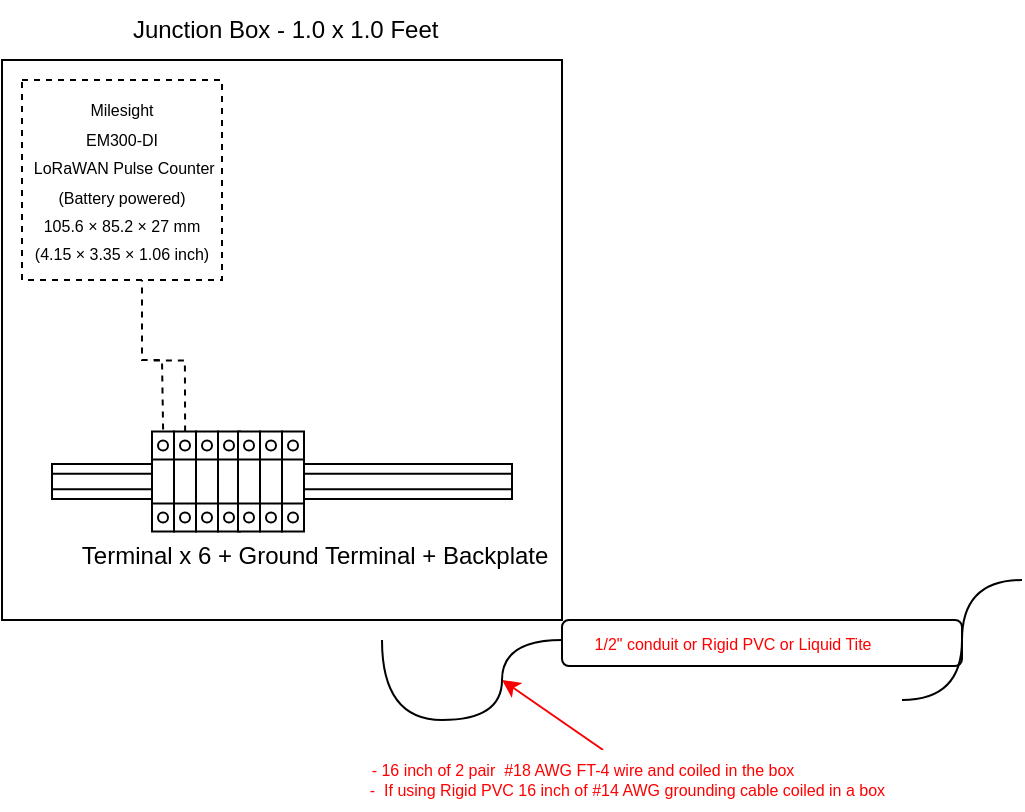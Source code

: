 <mxfile version="23.0.2" type="github">
  <diagram name="Page-1" id="RKuhGRr5_K3Bsfk2XeNm">
    <mxGraphModel dx="794" dy="420" grid="1" gridSize="10" guides="1" tooltips="1" connect="1" arrows="1" fold="1" page="1" pageScale="1" pageWidth="850" pageHeight="1100" math="0" shadow="0">
      <root>
        <mxCell id="0" />
        <mxCell id="1" parent="0" />
        <mxCell id="nnjUiA6OTAYcYXJHSo-D-1" value="&lt;br&gt;&lt;br&gt;&lt;br&gt;&lt;br&gt;&lt;br&gt;&lt;br&gt;&lt;br&gt;&lt;br&gt;&lt;br&gt;&lt;br&gt;&lt;br&gt;&lt;br&gt;&lt;br&gt;&lt;br&gt;&lt;br&gt;&amp;nbsp; &amp;nbsp; &amp;nbsp; &amp;nbsp; &amp;nbsp; Terminal x 6 + Ground Terminal + Backplate" style="whiteSpace=wrap;html=1;aspect=fixed;" parent="1" vertex="1">
          <mxGeometry x="160" y="200" width="280" height="280" as="geometry" />
        </mxCell>
        <mxCell id="nnjUiA6OTAYcYXJHSo-D-5" value="" style="verticalLabelPosition=bottom;dashed=0;shadow=0;html=1;align=center;verticalAlign=top;shape=mxgraph.cabinets.din_rail;" parent="1" vertex="1">
          <mxGeometry x="185" y="402" width="230" height="17.5" as="geometry" />
        </mxCell>
        <mxCell id="nnjUiA6OTAYcYXJHSo-D-6" value="&lt;font style=&quot;font-size: 8px;&quot;&gt;Milesight &lt;br&gt;EM300-DI&lt;br&gt;&amp;nbsp;LoRaWAN Pulse Counter (Battery powered)&lt;br&gt;105.6 × 85.2 × 27 mm (4.15 × 3.35 × 1.06 inch)&lt;br&gt;&lt;/font&gt;" style="whiteSpace=wrap;html=1;aspect=fixed;dashed=1;align=center;" parent="1" vertex="1">
          <mxGeometry x="170" y="210" width="100" height="100" as="geometry" />
        </mxCell>
        <mxCell id="nnjUiA6OTAYcYXJHSo-D-7" value="" style="endArrow=none;html=1;rounded=0;exitX=0.505;exitY=-0.019;exitDx=0;exitDy=0;exitPerimeter=0;dashed=1;" parent="1" source="wXgiGkqOGTFS19LJ2bEK-4" edge="1">
          <mxGeometry width="50" height="50" relative="1" as="geometry">
            <mxPoint x="240.38" y="388.25" as="sourcePoint" />
            <mxPoint x="230" y="310" as="targetPoint" />
            <Array as="points">
              <mxPoint x="240" y="350" />
              <mxPoint x="230" y="350" />
            </Array>
          </mxGeometry>
        </mxCell>
        <mxCell id="nnjUiA6OTAYcYXJHSo-D-9" value="" style="endArrow=none;html=1;rounded=0;dashed=1;exitX=0.646;exitY=-0.01;exitDx=0;exitDy=0;exitPerimeter=0;" parent="1" edge="1">
          <mxGeometry width="50" height="50" relative="1" as="geometry">
            <mxPoint x="251.556" y="385.75" as="sourcePoint" />
            <mxPoint x="233.45" y="350.25" as="targetPoint" />
            <Array as="points">
              <mxPoint x="251.45" y="350.25" />
            </Array>
          </mxGeometry>
        </mxCell>
        <mxCell id="nnjUiA6OTAYcYXJHSo-D-16" value="Junction Box - 1.0 x 1.0 Feet&amp;nbsp;" style="text;html=1;align=center;verticalAlign=middle;resizable=0;points=[];autosize=1;strokeColor=none;fillColor=none;rotation=0;" parent="1" vertex="1">
          <mxGeometry x="213" y="170" width="180" height="30" as="geometry" />
        </mxCell>
        <mxCell id="nnjUiA6OTAYcYXJHSo-D-25" value="" style="endArrow=classic;html=1;rounded=0;fontColor=#FB0909;strokeColor=#f90101;exitX=0.532;exitY=0;exitDx=0;exitDy=0;exitPerimeter=0;" parent="1" edge="1" source="wXgiGkqOGTFS19LJ2bEK-16">
          <mxGeometry width="50" height="50" relative="1" as="geometry">
            <mxPoint x="440" y="524" as="sourcePoint" />
            <mxPoint x="410" y="510" as="targetPoint" />
          </mxGeometry>
        </mxCell>
        <mxCell id="wXgiGkqOGTFS19LJ2bEK-4" value="" style="verticalLabelPosition=bottom;dashed=0;shadow=0;html=1;align=center;verticalAlign=top;shape=mxgraph.cabinets.terminal_40mm2;" vertex="1" parent="1">
          <mxGeometry x="235" y="385.75" width="11" height="50" as="geometry" />
        </mxCell>
        <mxCell id="wXgiGkqOGTFS19LJ2bEK-5" value="" style="verticalLabelPosition=bottom;dashed=0;shadow=0;html=1;align=center;verticalAlign=top;shape=mxgraph.cabinets.terminal_40mm2;" vertex="1" parent="1">
          <mxGeometry x="246" y="385.75" width="11" height="50" as="geometry" />
        </mxCell>
        <mxCell id="wXgiGkqOGTFS19LJ2bEK-6" value="" style="verticalLabelPosition=bottom;dashed=0;shadow=0;html=1;align=center;verticalAlign=top;shape=mxgraph.cabinets.terminal_40mm2;" vertex="1" parent="1">
          <mxGeometry x="257" y="385.75" width="11" height="50" as="geometry" />
        </mxCell>
        <mxCell id="wXgiGkqOGTFS19LJ2bEK-7" value="" style="verticalLabelPosition=bottom;dashed=0;shadow=0;html=1;align=center;verticalAlign=top;shape=mxgraph.cabinets.terminal_40mm2;" vertex="1" parent="1">
          <mxGeometry x="268" y="385.75" width="11" height="50" as="geometry" />
        </mxCell>
        <mxCell id="wXgiGkqOGTFS19LJ2bEK-8" value="" style="verticalLabelPosition=bottom;dashed=0;shadow=0;html=1;align=center;verticalAlign=top;shape=mxgraph.cabinets.terminal_40mm2;" vertex="1" parent="1">
          <mxGeometry x="278" y="385.75" width="11" height="50" as="geometry" />
        </mxCell>
        <mxCell id="wXgiGkqOGTFS19LJ2bEK-9" value="" style="verticalLabelPosition=bottom;dashed=0;shadow=0;html=1;align=center;verticalAlign=top;shape=mxgraph.cabinets.terminal_40mm2;" vertex="1" parent="1">
          <mxGeometry x="289" y="385.75" width="11" height="50" as="geometry" />
        </mxCell>
        <mxCell id="wXgiGkqOGTFS19LJ2bEK-11" value="" style="verticalLabelPosition=bottom;dashed=0;shadow=0;html=1;align=center;verticalAlign=top;shape=mxgraph.cabinets.terminal_40mm2;labelBackgroundColor=#80F20C;" vertex="1" parent="1">
          <mxGeometry x="300" y="385.75" width="11" height="50" as="geometry" />
        </mxCell>
        <mxCell id="wXgiGkqOGTFS19LJ2bEK-12" value="" style="rounded=1;whiteSpace=wrap;html=1;" vertex="1" parent="1">
          <mxGeometry x="440" y="480" width="200" height="23" as="geometry" />
        </mxCell>
        <mxCell id="wXgiGkqOGTFS19LJ2bEK-13" value="" style="endArrow=none;html=1;rounded=0;edgeStyle=orthogonalEdgeStyle;curved=1;" edge="1" parent="1">
          <mxGeometry width="50" height="50" relative="1" as="geometry">
            <mxPoint x="610" y="520" as="sourcePoint" />
            <mxPoint x="670" y="460" as="targetPoint" />
            <Array as="points">
              <mxPoint x="640" y="520" />
              <mxPoint x="640" y="460" />
            </Array>
          </mxGeometry>
        </mxCell>
        <mxCell id="wXgiGkqOGTFS19LJ2bEK-14" value="1/2&quot; conduit or Rigid PVC or Liquid Tite" style="text;html=1;align=center;verticalAlign=middle;resizable=0;points=[];autosize=1;strokeColor=none;fillColor=default;fontSize=8;fontColor=#ff0000;strokeWidth=0;" vertex="1" parent="1">
          <mxGeometry x="445" y="482" width="160" height="20" as="geometry" />
        </mxCell>
        <mxCell id="wXgiGkqOGTFS19LJ2bEK-15" value="" style="endArrow=none;html=1;rounded=0;edgeStyle=orthogonalEdgeStyle;curved=1;" edge="1" parent="1">
          <mxGeometry width="50" height="50" relative="1" as="geometry">
            <mxPoint x="350" y="490" as="sourcePoint" />
            <mxPoint x="440" y="490" as="targetPoint" />
            <Array as="points">
              <mxPoint x="350" y="530" />
              <mxPoint x="410" y="530" />
              <mxPoint x="410" y="490" />
            </Array>
          </mxGeometry>
        </mxCell>
        <mxCell id="wXgiGkqOGTFS19LJ2bEK-16" value="- 16 inch of 2 pair&amp;nbsp; #18 AWG FT-4 wire and coiled in the box&lt;br&gt;&amp;nbsp; &amp;nbsp; &amp;nbsp; &amp;nbsp; &amp;nbsp; &amp;nbsp; &amp;nbsp; &amp;nbsp; &amp;nbsp; &amp;nbsp; &amp;nbsp;-&amp;nbsp; If using Rigid PVC 16 inch of #14 AWG grounding cable coiled in a box&amp;nbsp;&lt;br&gt;" style="text;html=1;align=center;verticalAlign=middle;resizable=0;points=[];autosize=1;strokeColor=none;fillColor=default;fontSize=8;fontColor=#ff0000;" vertex="1" parent="1">
          <mxGeometry x="285" y="545" width="330" height="30" as="geometry" />
        </mxCell>
      </root>
    </mxGraphModel>
  </diagram>
</mxfile>

